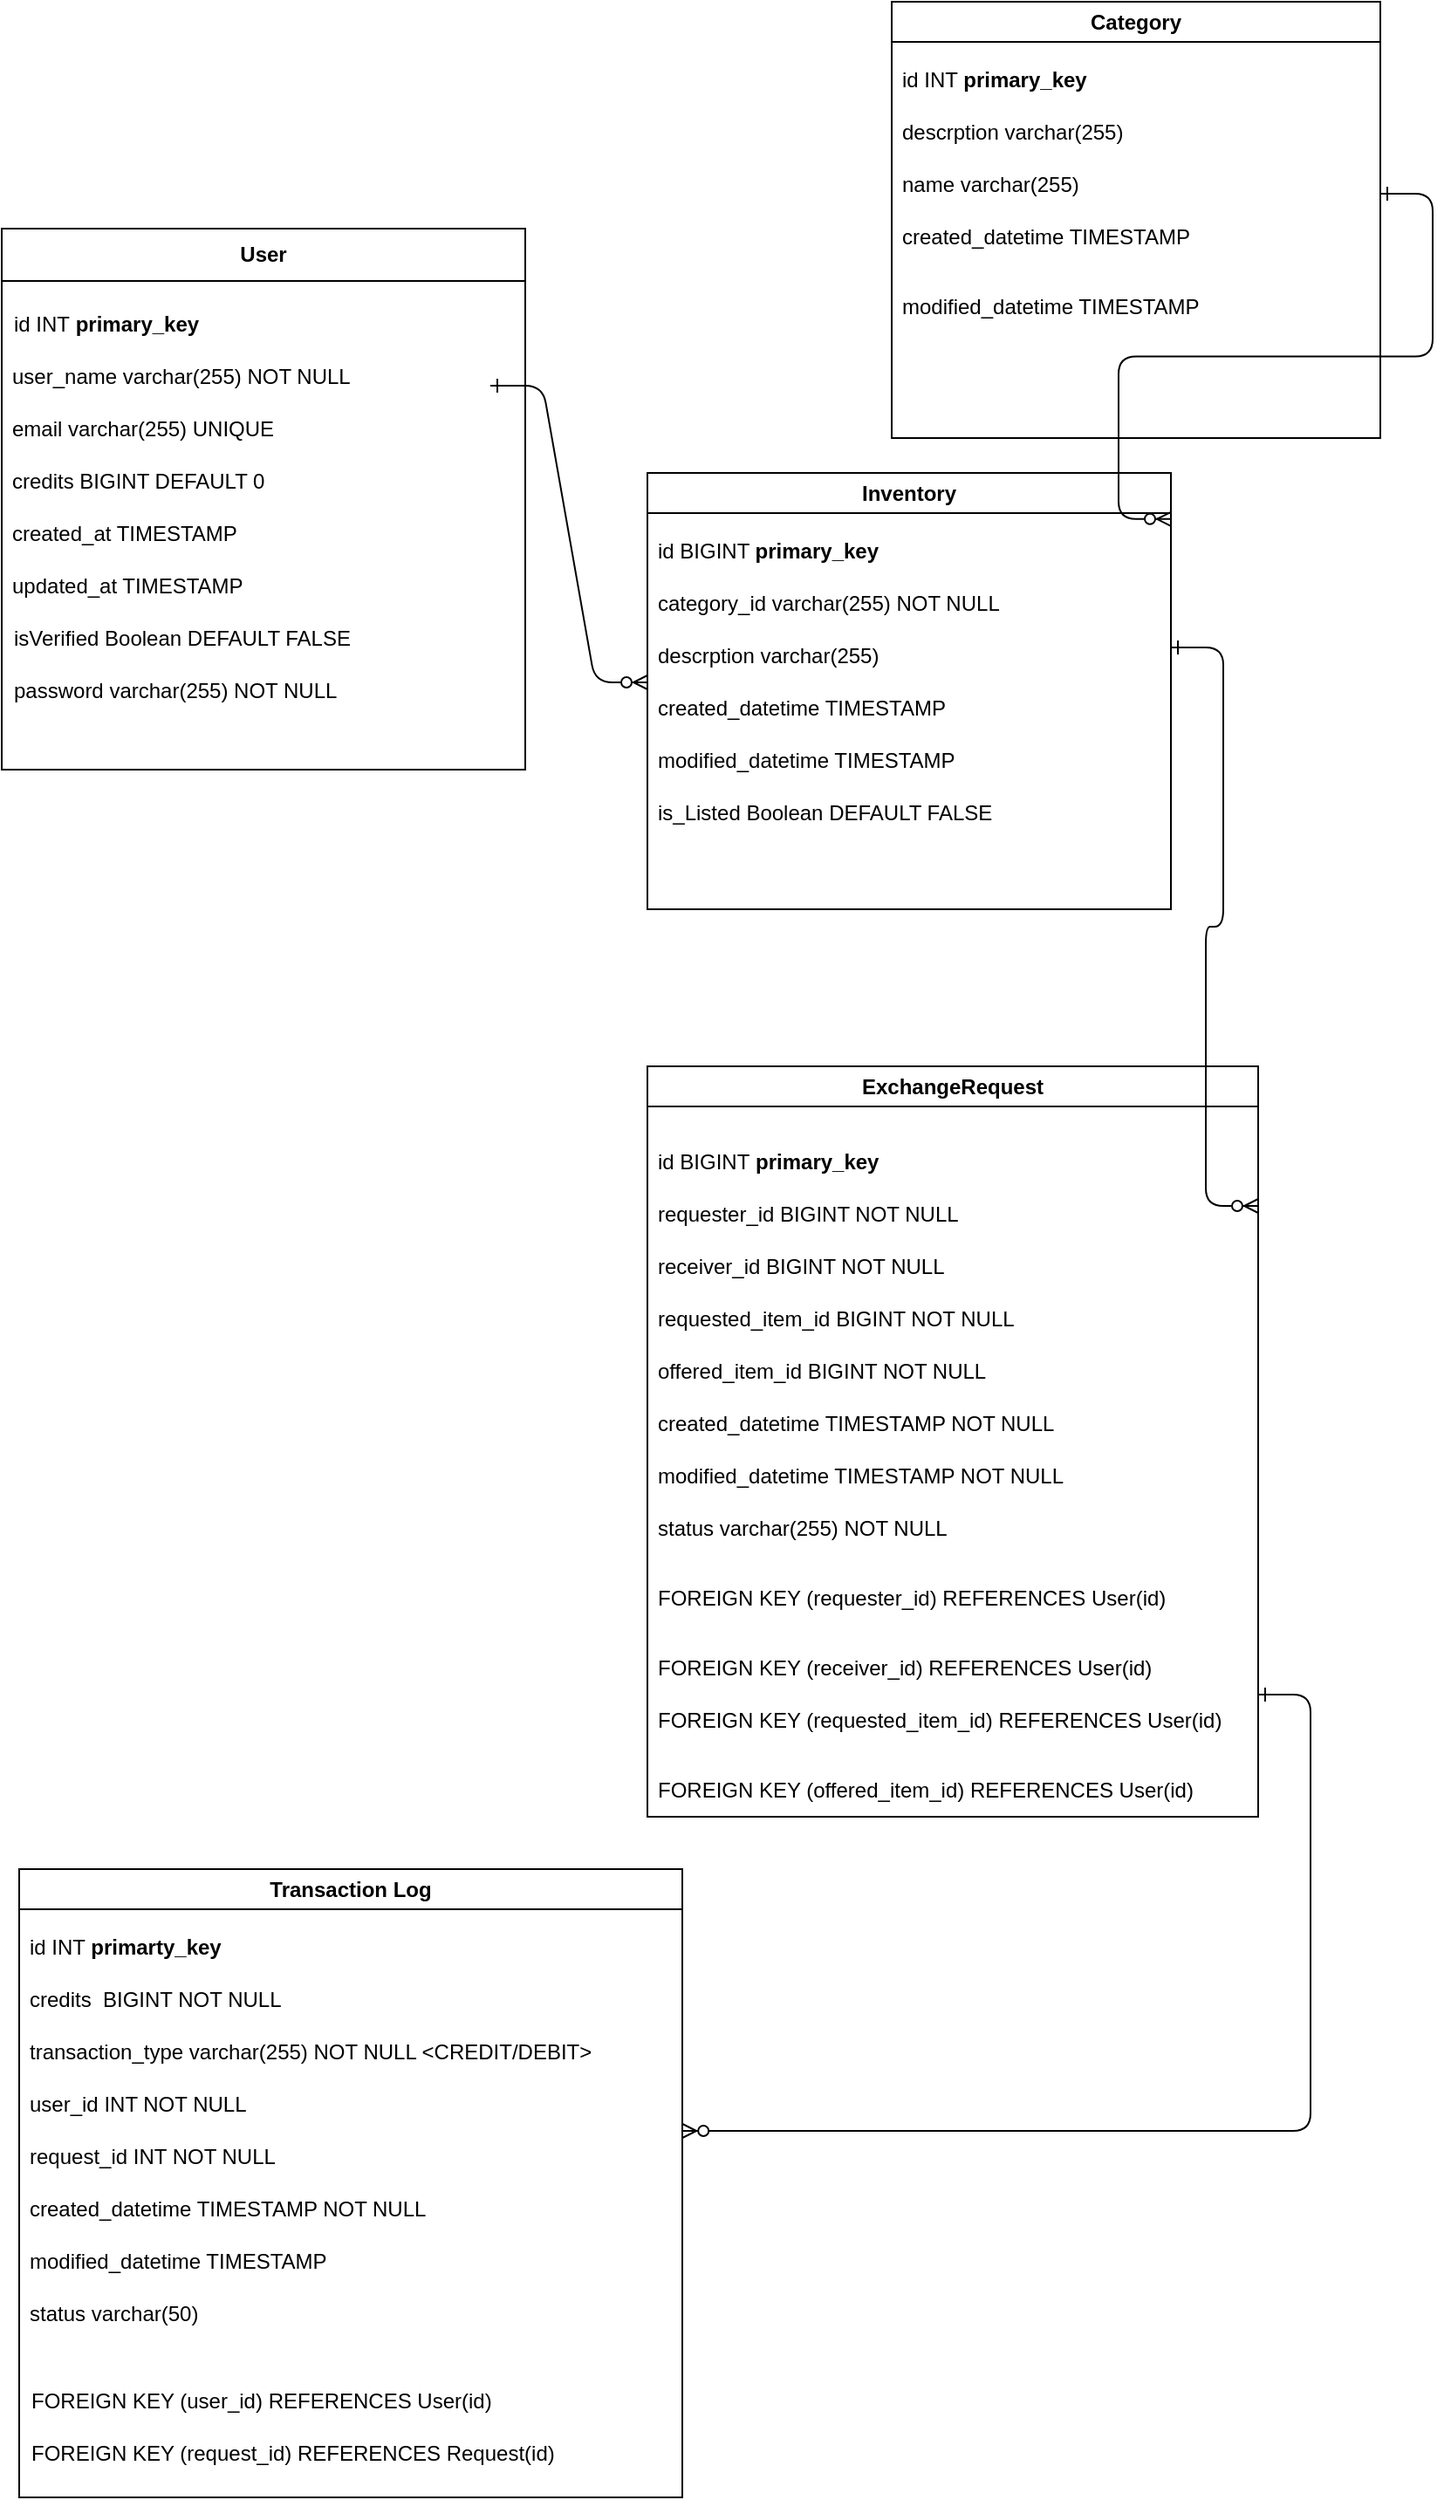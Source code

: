 <mxfile version="24.2.0" type="github">
  <diagram id="R2lEEEUBdFMjLlhIrx00" name="Page-1">
    <mxGraphModel dx="1002" dy="569" grid="1" gridSize="10" guides="1" tooltips="1" connect="1" arrows="1" fold="1" page="1" pageScale="1" pageWidth="1100" pageHeight="1700" math="0" shadow="0" extFonts="Permanent Marker^https://fonts.googleapis.com/css?family=Permanent+Marker">
      <root>
        <mxCell id="0" />
        <mxCell id="1" parent="0" />
        <mxCell id="C-vyLk0tnHw3VtMMgP7b-1" value="" style="edgeStyle=entityRelationEdgeStyle;endArrow=ERzeroToMany;startArrow=ERone;endFill=1;startFill=0;entryX=0;entryY=0;entryDx=0;entryDy=0;entryPerimeter=0;" parent="1" target="m6uwBS9xgvOjHdItZlUL-41" edge="1">
          <mxGeometry width="100" height="100" relative="1" as="geometry">
            <mxPoint x="360" y="230" as="sourcePoint" />
            <mxPoint x="450" y="195" as="targetPoint" />
            <Array as="points">
              <mxPoint x="430" y="300" />
            </Array>
          </mxGeometry>
        </mxCell>
        <mxCell id="m6uwBS9xgvOjHdItZlUL-3" value="" style="shape=partialRectangle;overflow=hidden;connectable=0;fillColor=none;top=0;left=0;bottom=0;right=0;align=left;spacingLeft=6;" parent="1" vertex="1">
          <mxGeometry x="150" y="260" width="220" height="30" as="geometry">
            <mxRectangle width="220" height="30" as="alternateBounds" />
          </mxGeometry>
        </mxCell>
        <mxCell id="m6uwBS9xgvOjHdItZlUL-16" value="User" style="swimlane;whiteSpace=wrap;html=1;startSize=30;" parent="1" vertex="1">
          <mxGeometry x="80" y="140" width="300" height="310" as="geometry" />
        </mxCell>
        <mxCell id="m6uwBS9xgvOjHdItZlUL-17" value="id INT&amp;nbsp;&lt;b&gt;primary_key&lt;/b&gt;" style="text;strokeColor=none;fillColor=none;align=left;verticalAlign=middle;spacingLeft=4;spacingRight=4;overflow=hidden;points=[[0,0.5],[1,0.5]];portConstraint=eastwest;rotatable=0;whiteSpace=wrap;html=1;" parent="m6uwBS9xgvOjHdItZlUL-16" vertex="1">
          <mxGeometry x="1" y="40" width="200" height="30" as="geometry" />
        </mxCell>
        <mxCell id="m6uwBS9xgvOjHdItZlUL-18" value="user_name varchar(255) NOT NULL" style="text;strokeColor=none;fillColor=none;align=left;verticalAlign=middle;spacingLeft=4;spacingRight=4;overflow=hidden;points=[[0,0.5],[1,0.5]];portConstraint=eastwest;rotatable=0;whiteSpace=wrap;html=1;" parent="m6uwBS9xgvOjHdItZlUL-16" vertex="1">
          <mxGeometry y="70" width="280" height="30" as="geometry" />
        </mxCell>
        <mxCell id="m6uwBS9xgvOjHdItZlUL-19" value="email varchar(255) UNIQUE" style="text;strokeColor=none;fillColor=none;align=left;verticalAlign=middle;spacingLeft=4;spacingRight=4;overflow=hidden;points=[[0,0.5],[1,0.5]];portConstraint=eastwest;rotatable=0;whiteSpace=wrap;html=1;" parent="m6uwBS9xgvOjHdItZlUL-16" vertex="1">
          <mxGeometry y="100" width="280" height="30" as="geometry" />
        </mxCell>
        <mxCell id="m6uwBS9xgvOjHdItZlUL-20" value="credits BIGINT DEFAULT 0" style="text;strokeColor=none;fillColor=none;align=left;verticalAlign=middle;spacingLeft=4;spacingRight=4;overflow=hidden;points=[[0,0.5],[1,0.5]];portConstraint=eastwest;rotatable=0;whiteSpace=wrap;html=1;" parent="m6uwBS9xgvOjHdItZlUL-16" vertex="1">
          <mxGeometry y="130" width="280" height="30" as="geometry" />
        </mxCell>
        <mxCell id="m6uwBS9xgvOjHdItZlUL-22" value="created_at TIMESTAMP" style="text;strokeColor=none;fillColor=none;align=left;verticalAlign=middle;spacingLeft=4;spacingRight=4;overflow=hidden;points=[[0,0.5],[1,0.5]];portConstraint=eastwest;rotatable=0;whiteSpace=wrap;html=1;" parent="m6uwBS9xgvOjHdItZlUL-16" vertex="1">
          <mxGeometry y="160" width="280" height="30" as="geometry" />
        </mxCell>
        <mxCell id="m6uwBS9xgvOjHdItZlUL-23" value="updated_at TIMESTAMP" style="text;strokeColor=none;fillColor=none;align=left;verticalAlign=middle;spacingLeft=4;spacingRight=4;overflow=hidden;points=[[0,0.5],[1,0.5]];portConstraint=eastwest;rotatable=0;whiteSpace=wrap;html=1;" parent="m6uwBS9xgvOjHdItZlUL-16" vertex="1">
          <mxGeometry y="190" width="280" height="30" as="geometry" />
        </mxCell>
        <mxCell id="m6uwBS9xgvOjHdItZlUL-25" value="isVerified Boolean DEFAULT FALSE" style="text;strokeColor=none;fillColor=none;align=left;verticalAlign=middle;spacingLeft=4;spacingRight=4;overflow=hidden;points=[[0,0.5],[1,0.5]];portConstraint=eastwest;rotatable=0;whiteSpace=wrap;html=1;" parent="m6uwBS9xgvOjHdItZlUL-16" vertex="1">
          <mxGeometry x="1" y="220" width="239" height="30" as="geometry" />
        </mxCell>
        <mxCell id="m6uwBS9xgvOjHdItZlUL-44" value="password varchar(255) NOT NULL" style="text;strokeColor=none;fillColor=none;align=left;verticalAlign=middle;spacingLeft=4;spacingRight=4;overflow=hidden;points=[[0,0.5],[1,0.5]];portConstraint=eastwest;rotatable=0;whiteSpace=wrap;html=1;" parent="m6uwBS9xgvOjHdItZlUL-16" vertex="1">
          <mxGeometry x="1" y="250" width="280" height="30" as="geometry" />
        </mxCell>
        <mxCell id="m6uwBS9xgvOjHdItZlUL-36" value="Inventory" style="swimlane;whiteSpace=wrap;html=1;startSize=23;" parent="1" vertex="1">
          <mxGeometry x="450" y="280" width="300" height="250" as="geometry" />
        </mxCell>
        <mxCell id="m6uwBS9xgvOjHdItZlUL-38" value="id BIGINT &lt;b&gt;primary_key&lt;/b&gt;" style="text;strokeColor=none;fillColor=none;align=left;verticalAlign=middle;spacingLeft=4;spacingRight=4;overflow=hidden;points=[[0,0.5],[1,0.5]];portConstraint=eastwest;rotatable=0;whiteSpace=wrap;html=1;" parent="m6uwBS9xgvOjHdItZlUL-36" vertex="1">
          <mxGeometry y="30" width="280" height="30" as="geometry" />
        </mxCell>
        <mxCell id="m6uwBS9xgvOjHdItZlUL-39" value="category_id varchar(255) NOT NULL" style="text;strokeColor=none;fillColor=none;align=left;verticalAlign=middle;spacingLeft=4;spacingRight=4;overflow=hidden;points=[[0,0.5],[1,0.5]];portConstraint=eastwest;rotatable=0;whiteSpace=wrap;html=1;" parent="m6uwBS9xgvOjHdItZlUL-36" vertex="1">
          <mxGeometry y="60" width="250" height="30" as="geometry" />
        </mxCell>
        <mxCell id="m6uwBS9xgvOjHdItZlUL-40" value="descrption varchar(255)" style="text;strokeColor=none;fillColor=none;align=left;verticalAlign=middle;spacingLeft=4;spacingRight=4;overflow=hidden;points=[[0,0.5],[1,0.5]];portConstraint=eastwest;rotatable=0;whiteSpace=wrap;html=1;" parent="m6uwBS9xgvOjHdItZlUL-36" vertex="1">
          <mxGeometry y="90" width="270" height="30" as="geometry" />
        </mxCell>
        <mxCell id="m6uwBS9xgvOjHdItZlUL-41" value="created_datetime TIMESTAMP" style="text;strokeColor=none;fillColor=none;align=left;verticalAlign=middle;spacingLeft=4;spacingRight=4;overflow=hidden;points=[[0,0.5],[1,0.5]];portConstraint=eastwest;rotatable=0;whiteSpace=wrap;html=1;" parent="m6uwBS9xgvOjHdItZlUL-36" vertex="1">
          <mxGeometry y="120" width="280" height="30" as="geometry" />
        </mxCell>
        <mxCell id="m6uwBS9xgvOjHdItZlUL-42" value="modified_datetime TIMESTAMP" style="text;strokeColor=none;fillColor=none;align=left;verticalAlign=middle;spacingLeft=4;spacingRight=4;overflow=hidden;points=[[0,0.5],[1,0.5]];portConstraint=eastwest;rotatable=0;whiteSpace=wrap;html=1;" parent="m6uwBS9xgvOjHdItZlUL-36" vertex="1">
          <mxGeometry y="150" width="280" height="30" as="geometry" />
        </mxCell>
        <mxCell id="m6uwBS9xgvOjHdItZlUL-43" value="is_Listed Boolean DEFAULT FALSE" style="text;strokeColor=none;fillColor=none;align=left;verticalAlign=middle;spacingLeft=4;spacingRight=4;overflow=hidden;points=[[0,0.5],[1,0.5]];portConstraint=eastwest;rotatable=0;whiteSpace=wrap;html=1;" parent="m6uwBS9xgvOjHdItZlUL-36" vertex="1">
          <mxGeometry y="180" width="280" height="30" as="geometry" />
        </mxCell>
        <mxCell id="m6uwBS9xgvOjHdItZlUL-98" value="" style="edgeStyle=entityRelationEdgeStyle;endArrow=ERzeroToMany;startArrow=ERone;endFill=1;startFill=0;entryX=0.99;entryY=-0.12;entryDx=0;entryDy=0;entryPerimeter=0;" parent="m6uwBS9xgvOjHdItZlUL-36" edge="1">
          <mxGeometry width="100" height="100" relative="1" as="geometry">
            <mxPoint x="420" y="-160" as="sourcePoint" />
            <mxPoint x="300" y="26.4" as="targetPoint" />
            <Array as="points">
              <mxPoint x="12.8" y="30" />
              <mxPoint x="172.8" />
              <mxPoint x="332.8" y="70" />
            </Array>
          </mxGeometry>
        </mxCell>
        <mxCell id="m6uwBS9xgvOjHdItZlUL-46" value="ExchangeRequest" style="swimlane;whiteSpace=wrap;html=1;startSize=23;" parent="1" vertex="1">
          <mxGeometry x="450" y="620" width="350" height="430" as="geometry" />
        </mxCell>
        <mxCell id="m6uwBS9xgvOjHdItZlUL-53" value="id BIGINT&amp;nbsp;&lt;b&gt;primary_key&lt;/b&gt;" style="text;strokeColor=none;fillColor=none;align=left;verticalAlign=middle;spacingLeft=4;spacingRight=4;overflow=hidden;points=[[0,0.5],[1,0.5]];portConstraint=eastwest;rotatable=0;whiteSpace=wrap;html=1;" parent="m6uwBS9xgvOjHdItZlUL-46" vertex="1">
          <mxGeometry y="40" width="280" height="30" as="geometry" />
        </mxCell>
        <mxCell id="m6uwBS9xgvOjHdItZlUL-54" value="requester_id BIGINT NOT NULL" style="text;strokeColor=none;fillColor=none;align=left;verticalAlign=middle;spacingLeft=4;spacingRight=4;overflow=hidden;points=[[0,0.5],[1,0.5]];portConstraint=eastwest;rotatable=0;whiteSpace=wrap;html=1;" parent="m6uwBS9xgvOjHdItZlUL-46" vertex="1">
          <mxGeometry y="70" width="270" height="30" as="geometry" />
        </mxCell>
        <mxCell id="m6uwBS9xgvOjHdItZlUL-55" value="receiver_id BIGINT NOT NULL" style="text;strokeColor=none;fillColor=none;align=left;verticalAlign=middle;spacingLeft=4;spacingRight=4;overflow=hidden;points=[[0,0.5],[1,0.5]];portConstraint=eastwest;rotatable=0;whiteSpace=wrap;html=1;" parent="m6uwBS9xgvOjHdItZlUL-46" vertex="1">
          <mxGeometry y="100" width="270" height="30" as="geometry" />
        </mxCell>
        <mxCell id="m6uwBS9xgvOjHdItZlUL-56" value="requested_item_id BIGINT NOT NULL" style="text;strokeColor=none;fillColor=none;align=left;verticalAlign=middle;spacingLeft=4;spacingRight=4;overflow=hidden;points=[[0,0.5],[1,0.5]];portConstraint=eastwest;rotatable=0;whiteSpace=wrap;html=1;" parent="m6uwBS9xgvOjHdItZlUL-46" vertex="1">
          <mxGeometry y="130" width="330" height="30" as="geometry" />
        </mxCell>
        <mxCell id="m6uwBS9xgvOjHdItZlUL-57" value="offered_item_id BIGINT NOT NULL" style="text;strokeColor=none;fillColor=none;align=left;verticalAlign=middle;spacingLeft=4;spacingRight=4;overflow=hidden;points=[[0,0.5],[1,0.5]];portConstraint=eastwest;rotatable=0;whiteSpace=wrap;html=1;" parent="m6uwBS9xgvOjHdItZlUL-46" vertex="1">
          <mxGeometry y="160" width="270" height="30" as="geometry" />
        </mxCell>
        <mxCell id="m6uwBS9xgvOjHdItZlUL-58" value="created_datetime TIMESTAMP NOT NULL" style="text;strokeColor=none;fillColor=none;align=left;verticalAlign=middle;spacingLeft=4;spacingRight=4;overflow=hidden;points=[[0,0.5],[1,0.5]];portConstraint=eastwest;rotatable=0;whiteSpace=wrap;html=1;" parent="m6uwBS9xgvOjHdItZlUL-46" vertex="1">
          <mxGeometry y="190" width="280" height="30" as="geometry" />
        </mxCell>
        <mxCell id="m6uwBS9xgvOjHdItZlUL-59" value="modified_datetime TIMESTAMP NOT NULL" style="text;strokeColor=none;fillColor=none;align=left;verticalAlign=middle;spacingLeft=4;spacingRight=4;overflow=hidden;points=[[0,0.5],[1,0.5]];portConstraint=eastwest;rotatable=0;whiteSpace=wrap;html=1;" parent="m6uwBS9xgvOjHdItZlUL-46" vertex="1">
          <mxGeometry y="220" width="280" height="30" as="geometry" />
        </mxCell>
        <mxCell id="m6uwBS9xgvOjHdItZlUL-60" value="FOREIGN KEY (requester_id) REFERENCES User(id)" style="text;strokeColor=none;fillColor=none;align=left;verticalAlign=middle;spacingLeft=4;spacingRight=4;overflow=hidden;points=[[0,0.5],[1,0.5]];portConstraint=eastwest;rotatable=0;whiteSpace=wrap;html=1;" parent="m6uwBS9xgvOjHdItZlUL-46" vertex="1">
          <mxGeometry y="290" width="330" height="30" as="geometry" />
        </mxCell>
        <mxCell id="m6uwBS9xgvOjHdItZlUL-61" value="FOREIGN KEY (receiver_id) REFERENCES User(id)" style="text;strokeColor=none;fillColor=none;align=left;verticalAlign=middle;spacingLeft=4;spacingRight=4;overflow=hidden;points=[[0,0.5],[1,0.5]];portConstraint=eastwest;rotatable=0;whiteSpace=wrap;html=1;" parent="m6uwBS9xgvOjHdItZlUL-46" vertex="1">
          <mxGeometry y="330" width="330" height="30" as="geometry" />
        </mxCell>
        <mxCell id="m6uwBS9xgvOjHdItZlUL-62" value="FOREIGN KEY (requested_item_id) REFERENCES User(id)" style="text;strokeColor=none;fillColor=none;align=left;verticalAlign=middle;spacingLeft=4;spacingRight=4;overflow=hidden;points=[[0,0.5],[1,0.5]];portConstraint=eastwest;rotatable=0;whiteSpace=wrap;html=1;" parent="m6uwBS9xgvOjHdItZlUL-46" vertex="1">
          <mxGeometry y="360" width="340" height="30" as="geometry" />
        </mxCell>
        <mxCell id="m6uwBS9xgvOjHdItZlUL-63" value="FOREIGN KEY (offered_item_id) REFERENCES User(id)" style="text;strokeColor=none;fillColor=none;align=left;verticalAlign=middle;spacingLeft=4;spacingRight=4;overflow=hidden;points=[[0,0.5],[1,0.5]];portConstraint=eastwest;rotatable=0;whiteSpace=wrap;html=1;" parent="m6uwBS9xgvOjHdItZlUL-46" vertex="1">
          <mxGeometry y="400" width="330" height="30" as="geometry" />
        </mxCell>
        <mxCell id="m6uwBS9xgvOjHdItZlUL-66" value="status varchar(255) NOT NULL" style="text;strokeColor=none;fillColor=none;align=left;verticalAlign=middle;spacingLeft=4;spacingRight=4;overflow=hidden;points=[[0,0.5],[1,0.5]];portConstraint=eastwest;rotatable=0;whiteSpace=wrap;html=1;" parent="m6uwBS9xgvOjHdItZlUL-46" vertex="1">
          <mxGeometry y="250" width="350" height="30" as="geometry" />
        </mxCell>
        <mxCell id="m6uwBS9xgvOjHdItZlUL-64" value="" style="edgeStyle=entityRelationEdgeStyle;endArrow=ERzeroToMany;startArrow=ERone;endFill=1;startFill=0;" parent="1" edge="1">
          <mxGeometry width="100" height="100" relative="1" as="geometry">
            <mxPoint x="750" y="380" as="sourcePoint" />
            <mxPoint x="800" y="700" as="targetPoint" />
            <Array as="points">
              <mxPoint x="1170" y="267.5" />
            </Array>
          </mxGeometry>
        </mxCell>
        <mxCell id="m6uwBS9xgvOjHdItZlUL-65" value="Transaction Log" style="swimlane;whiteSpace=wrap;html=1;" parent="1" vertex="1">
          <mxGeometry x="90" y="1080" width="380" height="360" as="geometry" />
        </mxCell>
        <mxCell id="m6uwBS9xgvOjHdItZlUL-67" value="id INT &lt;b&gt;primarty_key&lt;/b&gt;" style="text;strokeColor=none;fillColor=none;align=left;verticalAlign=middle;spacingLeft=4;spacingRight=4;overflow=hidden;points=[[0,0.5],[1,0.5]];portConstraint=eastwest;rotatable=0;whiteSpace=wrap;html=1;" parent="m6uwBS9xgvOjHdItZlUL-65" vertex="1">
          <mxGeometry y="30" width="280" height="30" as="geometry" />
        </mxCell>
        <mxCell id="m6uwBS9xgvOjHdItZlUL-68" value="credits&amp;nbsp; BIGINT NOT NULL" style="text;strokeColor=none;fillColor=none;align=left;verticalAlign=middle;spacingLeft=4;spacingRight=4;overflow=hidden;points=[[0,0.5],[1,0.5]];portConstraint=eastwest;rotatable=0;whiteSpace=wrap;html=1;" parent="m6uwBS9xgvOjHdItZlUL-65" vertex="1">
          <mxGeometry y="60" width="320" height="30" as="geometry" />
        </mxCell>
        <mxCell id="m6uwBS9xgvOjHdItZlUL-69" value="transaction_type varchar(255) NOT NULL &amp;lt;CREDIT/DEBIT&amp;gt;" style="text;strokeColor=none;fillColor=none;align=left;verticalAlign=middle;spacingLeft=4;spacingRight=4;overflow=hidden;points=[[0,0.5],[1,0.5]];portConstraint=eastwest;rotatable=0;whiteSpace=wrap;html=1;" parent="m6uwBS9xgvOjHdItZlUL-65" vertex="1">
          <mxGeometry y="90" width="390" height="30" as="geometry" />
        </mxCell>
        <mxCell id="m6uwBS9xgvOjHdItZlUL-70" value="user_id INT NOT NULL" style="text;strokeColor=none;fillColor=none;align=left;verticalAlign=middle;spacingLeft=4;spacingRight=4;overflow=hidden;points=[[0,0.5],[1,0.5]];portConstraint=eastwest;rotatable=0;whiteSpace=wrap;html=1;" parent="m6uwBS9xgvOjHdItZlUL-65" vertex="1">
          <mxGeometry y="120" width="410" height="30" as="geometry" />
        </mxCell>
        <mxCell id="m6uwBS9xgvOjHdItZlUL-71" value="FOREIGN KEY (user_id) REFERENCES User(id)" style="text;strokeColor=none;fillColor=none;align=left;verticalAlign=middle;spacingLeft=4;spacingRight=4;overflow=hidden;points=[[0,0.5],[1,0.5]];portConstraint=eastwest;rotatable=0;whiteSpace=wrap;html=1;" parent="m6uwBS9xgvOjHdItZlUL-65" vertex="1">
          <mxGeometry x="1" y="290" width="400" height="30" as="geometry" />
        </mxCell>
        <mxCell id="m6uwBS9xgvOjHdItZlUL-85" value="FOREIGN KEY (request_id) REFERENCES Request(id)" style="text;strokeColor=none;fillColor=none;align=left;verticalAlign=middle;spacingLeft=4;spacingRight=4;overflow=hidden;points=[[0,0.5],[1,0.5]];portConstraint=eastwest;rotatable=0;whiteSpace=wrap;html=1;" parent="m6uwBS9xgvOjHdItZlUL-65" vertex="1">
          <mxGeometry x="1" y="320" width="400" height="30" as="geometry" />
        </mxCell>
        <mxCell id="m6uwBS9xgvOjHdItZlUL-86" value="request_id INT NOT NULL" style="text;strokeColor=none;fillColor=none;align=left;verticalAlign=middle;spacingLeft=4;spacingRight=4;overflow=hidden;points=[[0,0.5],[1,0.5]];portConstraint=eastwest;rotatable=0;whiteSpace=wrap;html=1;" parent="m6uwBS9xgvOjHdItZlUL-65" vertex="1">
          <mxGeometry y="150" width="420" height="30" as="geometry" />
        </mxCell>
        <mxCell id="m6uwBS9xgvOjHdItZlUL-92" value="created_datetime TIMESTAMP NOT NULL" style="text;strokeColor=none;fillColor=none;align=left;verticalAlign=middle;spacingLeft=4;spacingRight=4;overflow=hidden;points=[[0,0.5],[1,0.5]];portConstraint=eastwest;rotatable=0;whiteSpace=wrap;html=1;" parent="m6uwBS9xgvOjHdItZlUL-65" vertex="1">
          <mxGeometry y="180" width="280" height="30" as="geometry" />
        </mxCell>
        <mxCell id="m6uwBS9xgvOjHdItZlUL-93" value="modified_datetime TIMESTAMP" style="text;strokeColor=none;fillColor=none;align=left;verticalAlign=middle;spacingLeft=4;spacingRight=4;overflow=hidden;points=[[0,0.5],[1,0.5]];portConstraint=eastwest;rotatable=0;whiteSpace=wrap;html=1;" parent="m6uwBS9xgvOjHdItZlUL-65" vertex="1">
          <mxGeometry y="210" width="280" height="30" as="geometry" />
        </mxCell>
        <mxCell id="m6uwBS9xgvOjHdItZlUL-100" value="" style="edgeStyle=entityRelationEdgeStyle;endArrow=ERzeroToMany;startArrow=ERone;endFill=1;startFill=0;entryX=0.905;entryY=0;entryDx=0;entryDy=0;entryPerimeter=0;" parent="m6uwBS9xgvOjHdItZlUL-65" target="m6uwBS9xgvOjHdItZlUL-86" edge="1">
          <mxGeometry width="100" height="100" relative="1" as="geometry">
            <mxPoint x="710" y="-100" as="sourcePoint" />
            <mxPoint x="370" y="150" as="targetPoint" />
            <Array as="points">
              <mxPoint x="82.8" y="153.6" />
              <mxPoint x="242.8" y="123.6" />
              <mxPoint x="402.8" y="193.6" />
            </Array>
          </mxGeometry>
        </mxCell>
        <mxCell id="yyBVmceRX0PXl4SYSAtz-1" value="status varchar(50)" style="text;strokeColor=none;fillColor=none;align=left;verticalAlign=middle;spacingLeft=4;spacingRight=4;overflow=hidden;points=[[0,0.5],[1,0.5]];portConstraint=eastwest;rotatable=0;whiteSpace=wrap;html=1;" vertex="1" parent="m6uwBS9xgvOjHdItZlUL-65">
          <mxGeometry y="240" width="380" height="30" as="geometry" />
        </mxCell>
        <mxCell id="m6uwBS9xgvOjHdItZlUL-88" value="Category" style="swimlane;whiteSpace=wrap;html=1;" parent="1" vertex="1">
          <mxGeometry x="590" y="10" width="280" height="250" as="geometry" />
        </mxCell>
        <mxCell id="m6uwBS9xgvOjHdItZlUL-89" value="id INT &lt;b&gt;primary_key&lt;/b&gt;" style="text;strokeColor=none;fillColor=none;align=left;verticalAlign=middle;spacingLeft=4;spacingRight=4;overflow=hidden;points=[[0,0.5],[1,0.5]];portConstraint=eastwest;rotatable=0;whiteSpace=wrap;html=1;" parent="m6uwBS9xgvOjHdItZlUL-88" vertex="1">
          <mxGeometry y="30" width="140" height="30" as="geometry" />
        </mxCell>
        <mxCell id="m6uwBS9xgvOjHdItZlUL-91" value="descrption varchar(255)" style="text;strokeColor=none;fillColor=none;align=left;verticalAlign=middle;spacingLeft=4;spacingRight=4;overflow=hidden;points=[[0,0.5],[1,0.5]];portConstraint=eastwest;rotatable=0;whiteSpace=wrap;html=1;" parent="m6uwBS9xgvOjHdItZlUL-88" vertex="1">
          <mxGeometry y="60" width="200" height="30" as="geometry" />
        </mxCell>
        <mxCell id="m6uwBS9xgvOjHdItZlUL-95" value="name varchar(255)" style="text;strokeColor=none;fillColor=none;align=left;verticalAlign=middle;spacingLeft=4;spacingRight=4;overflow=hidden;points=[[0,0.5],[1,0.5]];portConstraint=eastwest;rotatable=0;whiteSpace=wrap;html=1;" parent="m6uwBS9xgvOjHdItZlUL-88" vertex="1">
          <mxGeometry y="90" width="200" height="30" as="geometry" />
        </mxCell>
        <mxCell id="m6uwBS9xgvOjHdItZlUL-96" value="created_datetime TIMESTAMP" style="text;strokeColor=none;fillColor=none;align=left;verticalAlign=middle;spacingLeft=4;spacingRight=4;overflow=hidden;points=[[0,0.5],[1,0.5]];portConstraint=eastwest;rotatable=0;whiteSpace=wrap;html=1;" parent="m6uwBS9xgvOjHdItZlUL-88" vertex="1">
          <mxGeometry y="120" width="280" height="30" as="geometry" />
        </mxCell>
        <mxCell id="m6uwBS9xgvOjHdItZlUL-97" value="modified_datetime TIMESTAMP" style="text;strokeColor=none;fillColor=none;align=left;verticalAlign=middle;spacingLeft=4;spacingRight=4;overflow=hidden;points=[[0,0.5],[1,0.5]];portConstraint=eastwest;rotatable=0;whiteSpace=wrap;html=1;" parent="m6uwBS9xgvOjHdItZlUL-88" vertex="1">
          <mxGeometry y="160" width="280" height="30" as="geometry" />
        </mxCell>
      </root>
    </mxGraphModel>
  </diagram>
</mxfile>
